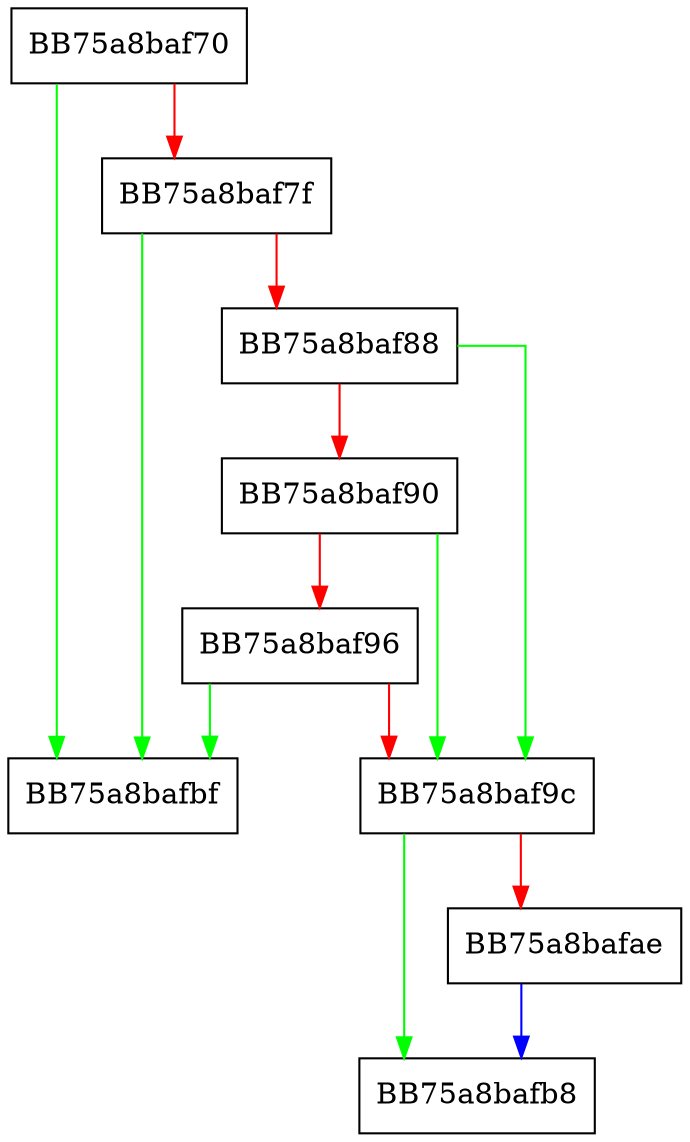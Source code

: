digraph pbackfail {
  node [shape="box"];
  graph [splines=ortho];
  BB75a8baf70 -> BB75a8bafbf [color="green"];
  BB75a8baf70 -> BB75a8baf7f [color="red"];
  BB75a8baf7f -> BB75a8bafbf [color="green"];
  BB75a8baf7f -> BB75a8baf88 [color="red"];
  BB75a8baf88 -> BB75a8baf9c [color="green"];
  BB75a8baf88 -> BB75a8baf90 [color="red"];
  BB75a8baf90 -> BB75a8baf9c [color="green"];
  BB75a8baf90 -> BB75a8baf96 [color="red"];
  BB75a8baf96 -> BB75a8bafbf [color="green"];
  BB75a8baf96 -> BB75a8baf9c [color="red"];
  BB75a8baf9c -> BB75a8bafb8 [color="green"];
  BB75a8baf9c -> BB75a8bafae [color="red"];
  BB75a8bafae -> BB75a8bafb8 [color="blue"];
}